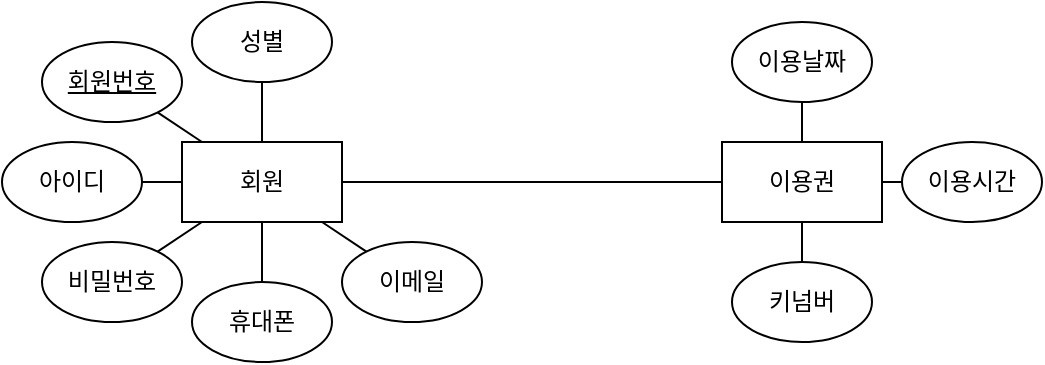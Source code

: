 <mxfile version="20.5.3" type="github">
  <diagram id="qJ5iFYqfq-WhB3UF0bhn" name="페이지-1">
    <mxGraphModel dx="1422" dy="762" grid="1" gridSize="10" guides="1" tooltips="1" connect="1" arrows="1" fold="1" page="1" pageScale="1" pageWidth="827" pageHeight="1169" math="0" shadow="0">
      <root>
        <mxCell id="0" />
        <mxCell id="1" parent="0" />
        <mxCell id="X7jV2OKJYhbMTRiO_9Sh-1" value="회원" style="rounded=0;whiteSpace=wrap;html=1;" vertex="1" parent="1">
          <mxGeometry x="190" y="270" width="80" height="40" as="geometry" />
        </mxCell>
        <mxCell id="X7jV2OKJYhbMTRiO_9Sh-2" value="회원번호" style="ellipse;whiteSpace=wrap;html=1;fontStyle=4" vertex="1" parent="1">
          <mxGeometry x="120" y="220" width="70" height="40" as="geometry" />
        </mxCell>
        <mxCell id="X7jV2OKJYhbMTRiO_9Sh-3" value="아이디" style="ellipse;whiteSpace=wrap;html=1;fontStyle=0" vertex="1" parent="1">
          <mxGeometry x="100" y="270" width="70" height="40" as="geometry" />
        </mxCell>
        <mxCell id="X7jV2OKJYhbMTRiO_9Sh-4" value="비밀번호" style="ellipse;whiteSpace=wrap;html=1;fontStyle=0" vertex="1" parent="1">
          <mxGeometry x="120" y="320" width="70" height="40" as="geometry" />
        </mxCell>
        <mxCell id="X7jV2OKJYhbMTRiO_9Sh-5" value="휴대폰" style="ellipse;whiteSpace=wrap;html=1;fontStyle=0" vertex="1" parent="1">
          <mxGeometry x="195" y="340" width="70" height="40" as="geometry" />
        </mxCell>
        <mxCell id="X7jV2OKJYhbMTRiO_9Sh-6" value="이메일" style="ellipse;whiteSpace=wrap;html=1;fontStyle=0" vertex="1" parent="1">
          <mxGeometry x="270" y="320" width="70" height="40" as="geometry" />
        </mxCell>
        <mxCell id="X7jV2OKJYhbMTRiO_9Sh-7" value="성별" style="ellipse;whiteSpace=wrap;html=1;fontStyle=0" vertex="1" parent="1">
          <mxGeometry x="195" y="200" width="70" height="40" as="geometry" />
        </mxCell>
        <mxCell id="X7jV2OKJYhbMTRiO_9Sh-14" value="" style="endArrow=none;html=1;rounded=0;" edge="1" parent="1" source="X7jV2OKJYhbMTRiO_9Sh-7" target="X7jV2OKJYhbMTRiO_9Sh-1">
          <mxGeometry width="50" height="50" relative="1" as="geometry">
            <mxPoint x="400" y="280" as="sourcePoint" />
            <mxPoint x="450" y="230" as="targetPoint" />
          </mxGeometry>
        </mxCell>
        <mxCell id="X7jV2OKJYhbMTRiO_9Sh-15" value="" style="endArrow=none;html=1;rounded=0;" edge="1" parent="1" source="X7jV2OKJYhbMTRiO_9Sh-1" target="X7jV2OKJYhbMTRiO_9Sh-2">
          <mxGeometry width="50" height="50" relative="1" as="geometry">
            <mxPoint x="240" y="250" as="sourcePoint" />
            <mxPoint x="240" y="280" as="targetPoint" />
          </mxGeometry>
        </mxCell>
        <mxCell id="X7jV2OKJYhbMTRiO_9Sh-16" value="" style="endArrow=none;html=1;rounded=0;" edge="1" parent="1" source="X7jV2OKJYhbMTRiO_9Sh-3" target="X7jV2OKJYhbMTRiO_9Sh-1">
          <mxGeometry width="50" height="50" relative="1" as="geometry">
            <mxPoint x="210" y="280" as="sourcePoint" />
            <mxPoint x="187.778" y="265.185" as="targetPoint" />
          </mxGeometry>
        </mxCell>
        <mxCell id="X7jV2OKJYhbMTRiO_9Sh-17" value="" style="endArrow=none;html=1;rounded=0;" edge="1" parent="1" source="X7jV2OKJYhbMTRiO_9Sh-4" target="X7jV2OKJYhbMTRiO_9Sh-1">
          <mxGeometry width="50" height="50" relative="1" as="geometry">
            <mxPoint x="180" y="300" as="sourcePoint" />
            <mxPoint x="200" y="300" as="targetPoint" />
          </mxGeometry>
        </mxCell>
        <mxCell id="X7jV2OKJYhbMTRiO_9Sh-18" value="" style="endArrow=none;html=1;rounded=0;" edge="1" parent="1" source="X7jV2OKJYhbMTRiO_9Sh-5" target="X7jV2OKJYhbMTRiO_9Sh-1">
          <mxGeometry width="50" height="50" relative="1" as="geometry">
            <mxPoint x="187.778" y="334.815" as="sourcePoint" />
            <mxPoint x="210" y="320" as="targetPoint" />
          </mxGeometry>
        </mxCell>
        <mxCell id="X7jV2OKJYhbMTRiO_9Sh-19" value="" style="endArrow=none;html=1;rounded=0;" edge="1" parent="1" source="X7jV2OKJYhbMTRiO_9Sh-6" target="X7jV2OKJYhbMTRiO_9Sh-1">
          <mxGeometry width="50" height="50" relative="1" as="geometry">
            <mxPoint x="240" y="350" as="sourcePoint" />
            <mxPoint x="240" y="320" as="targetPoint" />
          </mxGeometry>
        </mxCell>
        <mxCell id="X7jV2OKJYhbMTRiO_9Sh-20" value="이용권" style="rounded=0;whiteSpace=wrap;html=1;" vertex="1" parent="1">
          <mxGeometry x="460" y="270" width="80" height="40" as="geometry" />
        </mxCell>
        <mxCell id="X7jV2OKJYhbMTRiO_9Sh-21" value="이용시간" style="ellipse;whiteSpace=wrap;html=1;fontStyle=0" vertex="1" parent="1">
          <mxGeometry x="550" y="270" width="70" height="40" as="geometry" />
        </mxCell>
        <mxCell id="X7jV2OKJYhbMTRiO_9Sh-22" value="" style="endArrow=none;html=1;rounded=0;" edge="1" parent="1" source="X7jV2OKJYhbMTRiO_9Sh-20" target="X7jV2OKJYhbMTRiO_9Sh-1">
          <mxGeometry width="50" height="50" relative="1" as="geometry">
            <mxPoint x="390" y="420" as="sourcePoint" />
            <mxPoint x="440" y="370" as="targetPoint" />
          </mxGeometry>
        </mxCell>
        <mxCell id="X7jV2OKJYhbMTRiO_9Sh-23" value="이용날짜" style="ellipse;whiteSpace=wrap;html=1;fontStyle=0" vertex="1" parent="1">
          <mxGeometry x="465" y="210" width="70" height="40" as="geometry" />
        </mxCell>
        <mxCell id="X7jV2OKJYhbMTRiO_9Sh-24" value="키넘버" style="ellipse;whiteSpace=wrap;html=1;fontStyle=0" vertex="1" parent="1">
          <mxGeometry x="465" y="330" width="70" height="40" as="geometry" />
        </mxCell>
        <mxCell id="X7jV2OKJYhbMTRiO_9Sh-26" value="" style="endArrow=none;html=1;rounded=0;" edge="1" parent="1" source="X7jV2OKJYhbMTRiO_9Sh-20" target="X7jV2OKJYhbMTRiO_9Sh-23">
          <mxGeometry width="50" height="50" relative="1" as="geometry">
            <mxPoint x="390" y="420" as="sourcePoint" />
            <mxPoint x="440" y="370" as="targetPoint" />
          </mxGeometry>
        </mxCell>
        <mxCell id="X7jV2OKJYhbMTRiO_9Sh-27" value="" style="endArrow=none;html=1;rounded=0;" edge="1" parent="1" source="X7jV2OKJYhbMTRiO_9Sh-21" target="X7jV2OKJYhbMTRiO_9Sh-20">
          <mxGeometry width="50" height="50" relative="1" as="geometry">
            <mxPoint x="510" y="280" as="sourcePoint" />
            <mxPoint x="510" y="260" as="targetPoint" />
          </mxGeometry>
        </mxCell>
        <mxCell id="X7jV2OKJYhbMTRiO_9Sh-28" value="" style="endArrow=none;html=1;rounded=0;" edge="1" parent="1" source="X7jV2OKJYhbMTRiO_9Sh-24" target="X7jV2OKJYhbMTRiO_9Sh-20">
          <mxGeometry width="50" height="50" relative="1" as="geometry">
            <mxPoint x="520" y="290" as="sourcePoint" />
            <mxPoint x="520" y="270" as="targetPoint" />
          </mxGeometry>
        </mxCell>
      </root>
    </mxGraphModel>
  </diagram>
</mxfile>
